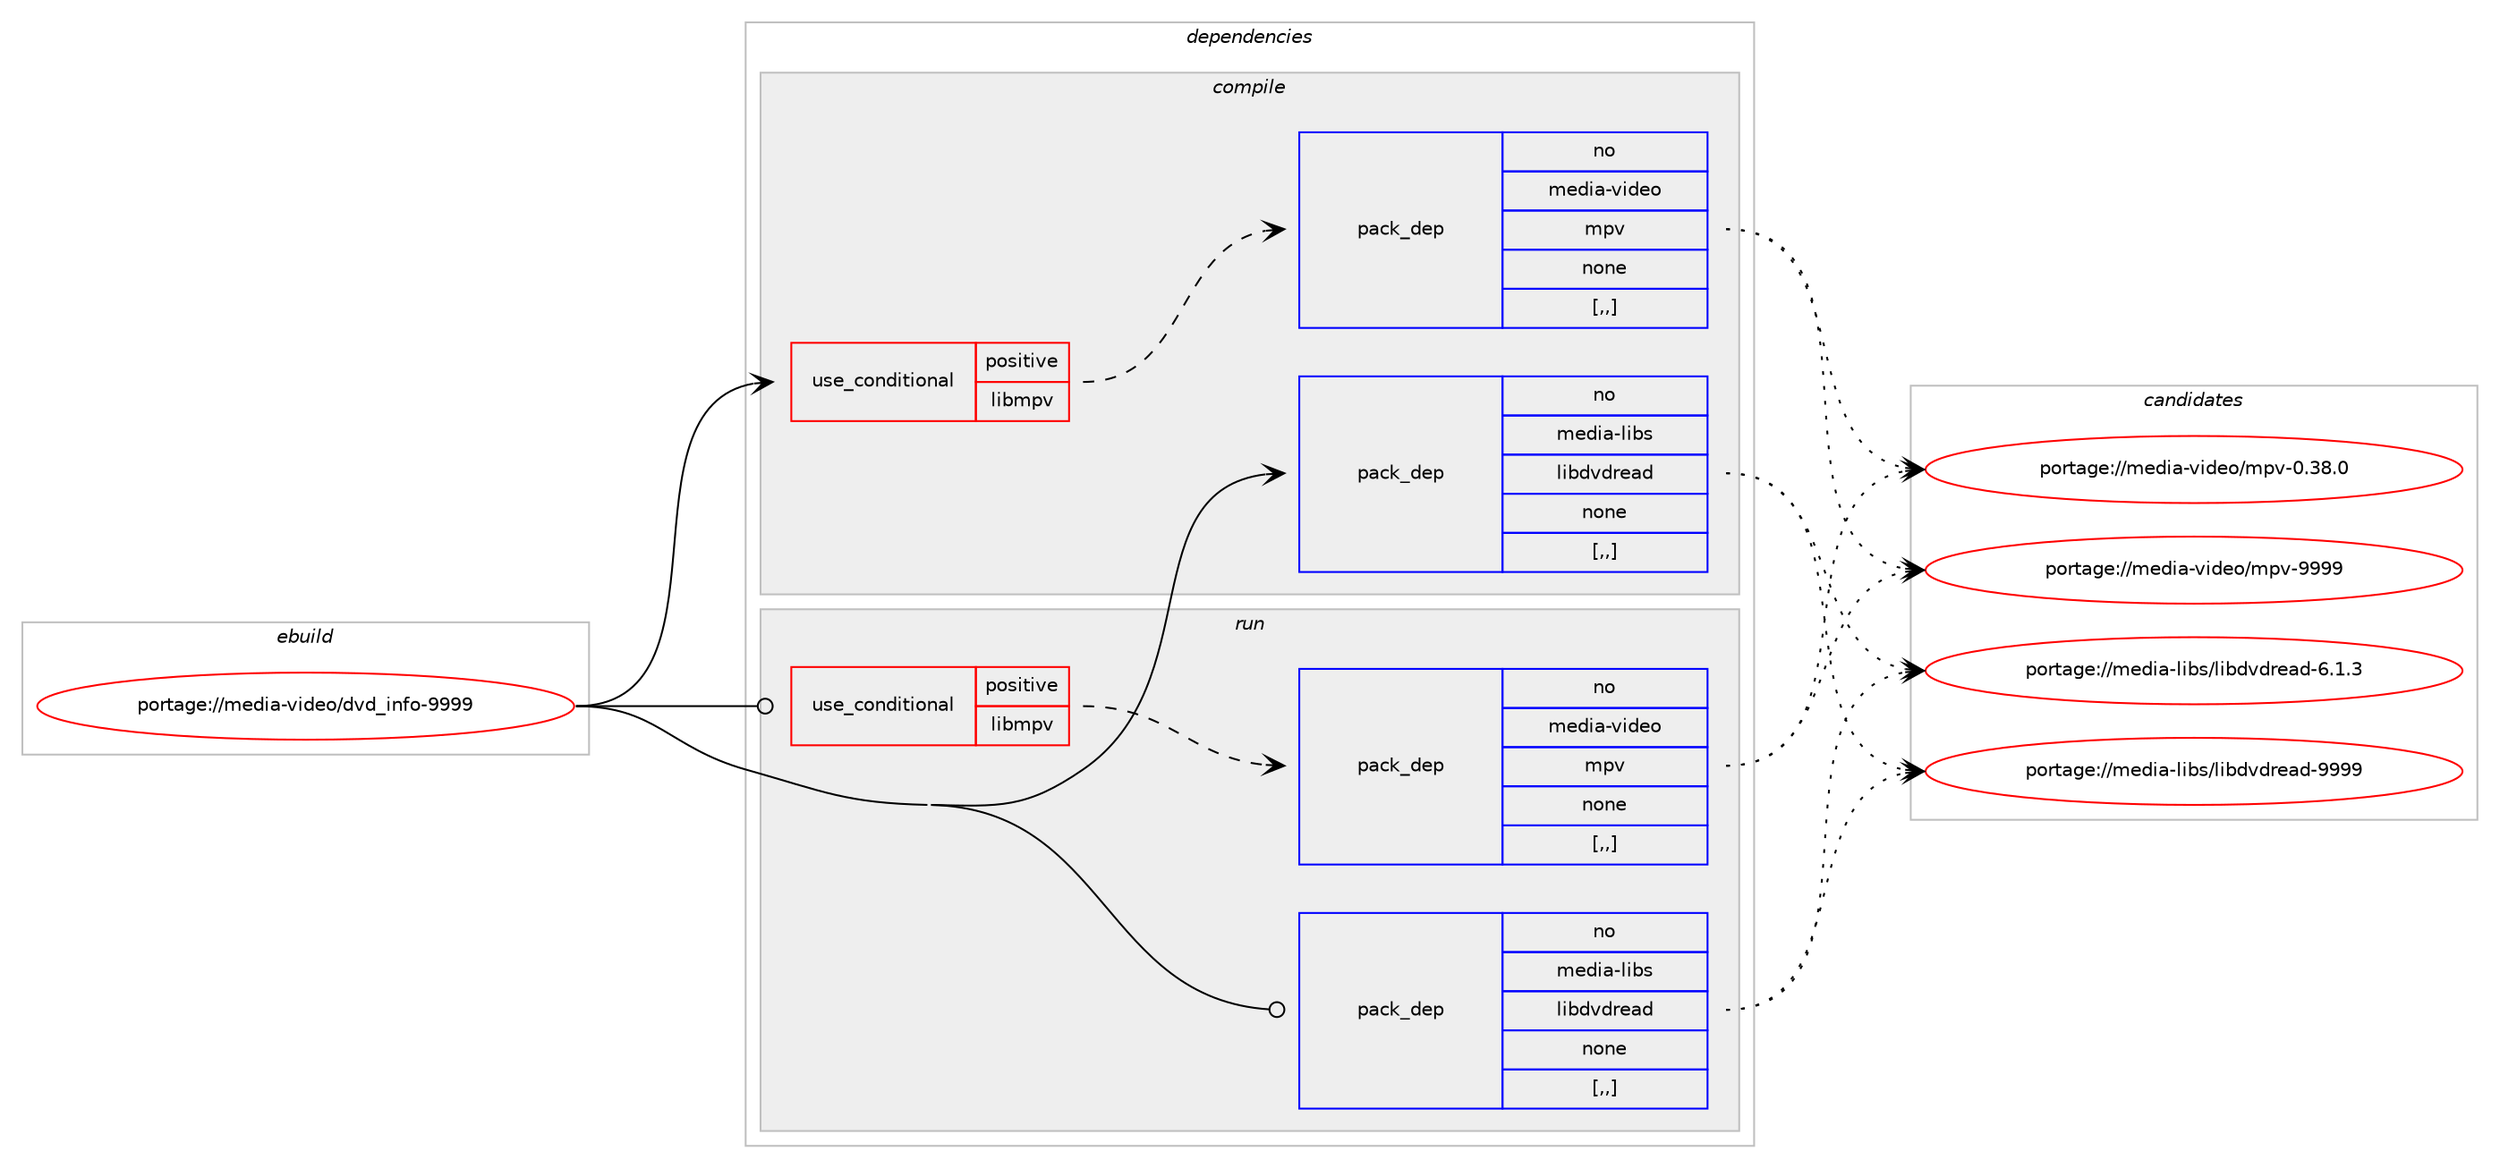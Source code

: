 digraph prolog {

# *************
# Graph options
# *************

newrank=true;
concentrate=true;
compound=true;
graph [rankdir=LR,fontname=Helvetica,fontsize=10,ranksep=1.5];#, ranksep=2.5, nodesep=0.2];
edge  [arrowhead=vee];
node  [fontname=Helvetica,fontsize=10];

# **********
# The ebuild
# **********

subgraph cluster_leftcol {
color=gray;
rank=same;
label=<<i>ebuild</i>>;
id [label="portage://media-video/dvd_info-9999", color=red, width=4, href="../media-video/dvd_info-9999.svg"];
}

# ****************
# The dependencies
# ****************

subgraph cluster_midcol {
color=gray;
label=<<i>dependencies</i>>;
subgraph cluster_compile {
fillcolor="#eeeeee";
style=filled;
label=<<i>compile</i>>;
subgraph cond80904 {
dependency318496 [label=<<TABLE BORDER="0" CELLBORDER="1" CELLSPACING="0" CELLPADDING="4"><TR><TD ROWSPAN="3" CELLPADDING="10">use_conditional</TD></TR><TR><TD>positive</TD></TR><TR><TD>libmpv</TD></TR></TABLE>>, shape=none, color=red];
subgraph pack235132 {
dependency318497 [label=<<TABLE BORDER="0" CELLBORDER="1" CELLSPACING="0" CELLPADDING="4" WIDTH="220"><TR><TD ROWSPAN="6" CELLPADDING="30">pack_dep</TD></TR><TR><TD WIDTH="110">no</TD></TR><TR><TD>media-video</TD></TR><TR><TD>mpv</TD></TR><TR><TD>none</TD></TR><TR><TD>[,,]</TD></TR></TABLE>>, shape=none, color=blue];
}
dependency318496:e -> dependency318497:w [weight=20,style="dashed",arrowhead="vee"];
}
id:e -> dependency318496:w [weight=20,style="solid",arrowhead="vee"];
subgraph pack235133 {
dependency318498 [label=<<TABLE BORDER="0" CELLBORDER="1" CELLSPACING="0" CELLPADDING="4" WIDTH="220"><TR><TD ROWSPAN="6" CELLPADDING="30">pack_dep</TD></TR><TR><TD WIDTH="110">no</TD></TR><TR><TD>media-libs</TD></TR><TR><TD>libdvdread</TD></TR><TR><TD>none</TD></TR><TR><TD>[,,]</TD></TR></TABLE>>, shape=none, color=blue];
}
id:e -> dependency318498:w [weight=20,style="solid",arrowhead="vee"];
}
subgraph cluster_compileandrun {
fillcolor="#eeeeee";
style=filled;
label=<<i>compile and run</i>>;
}
subgraph cluster_run {
fillcolor="#eeeeee";
style=filled;
label=<<i>run</i>>;
subgraph cond80905 {
dependency318499 [label=<<TABLE BORDER="0" CELLBORDER="1" CELLSPACING="0" CELLPADDING="4"><TR><TD ROWSPAN="3" CELLPADDING="10">use_conditional</TD></TR><TR><TD>positive</TD></TR><TR><TD>libmpv</TD></TR></TABLE>>, shape=none, color=red];
subgraph pack235134 {
dependency318500 [label=<<TABLE BORDER="0" CELLBORDER="1" CELLSPACING="0" CELLPADDING="4" WIDTH="220"><TR><TD ROWSPAN="6" CELLPADDING="30">pack_dep</TD></TR><TR><TD WIDTH="110">no</TD></TR><TR><TD>media-video</TD></TR><TR><TD>mpv</TD></TR><TR><TD>none</TD></TR><TR><TD>[,,]</TD></TR></TABLE>>, shape=none, color=blue];
}
dependency318499:e -> dependency318500:w [weight=20,style="dashed",arrowhead="vee"];
}
id:e -> dependency318499:w [weight=20,style="solid",arrowhead="odot"];
subgraph pack235135 {
dependency318501 [label=<<TABLE BORDER="0" CELLBORDER="1" CELLSPACING="0" CELLPADDING="4" WIDTH="220"><TR><TD ROWSPAN="6" CELLPADDING="30">pack_dep</TD></TR><TR><TD WIDTH="110">no</TD></TR><TR><TD>media-libs</TD></TR><TR><TD>libdvdread</TD></TR><TR><TD>none</TD></TR><TR><TD>[,,]</TD></TR></TABLE>>, shape=none, color=blue];
}
id:e -> dependency318501:w [weight=20,style="solid",arrowhead="odot"];
}
}

# **************
# The candidates
# **************

subgraph cluster_choices {
rank=same;
color=gray;
label=<<i>candidates</i>>;

subgraph choice235132 {
color=black;
nodesep=1;
choice10910110010597451181051001011114710911211845484651564648 [label="portage://media-video/mpv-0.38.0", color=red, width=4,href="../media-video/mpv-0.38.0.svg"];
choice1091011001059745118105100101111471091121184557575757 [label="portage://media-video/mpv-9999", color=red, width=4,href="../media-video/mpv-9999.svg"];
dependency318497:e -> choice10910110010597451181051001011114710911211845484651564648:w [style=dotted,weight="100"];
dependency318497:e -> choice1091011001059745118105100101111471091121184557575757:w [style=dotted,weight="100"];
}
subgraph choice235133 {
color=black;
nodesep=1;
choice109101100105974510810598115471081059810011810011410197100455446494651 [label="portage://media-libs/libdvdread-6.1.3", color=red, width=4,href="../media-libs/libdvdread-6.1.3.svg"];
choice1091011001059745108105981154710810598100118100114101971004557575757 [label="portage://media-libs/libdvdread-9999", color=red, width=4,href="../media-libs/libdvdread-9999.svg"];
dependency318498:e -> choice109101100105974510810598115471081059810011810011410197100455446494651:w [style=dotted,weight="100"];
dependency318498:e -> choice1091011001059745108105981154710810598100118100114101971004557575757:w [style=dotted,weight="100"];
}
subgraph choice235134 {
color=black;
nodesep=1;
choice10910110010597451181051001011114710911211845484651564648 [label="portage://media-video/mpv-0.38.0", color=red, width=4,href="../media-video/mpv-0.38.0.svg"];
choice1091011001059745118105100101111471091121184557575757 [label="portage://media-video/mpv-9999", color=red, width=4,href="../media-video/mpv-9999.svg"];
dependency318500:e -> choice10910110010597451181051001011114710911211845484651564648:w [style=dotted,weight="100"];
dependency318500:e -> choice1091011001059745118105100101111471091121184557575757:w [style=dotted,weight="100"];
}
subgraph choice235135 {
color=black;
nodesep=1;
choice109101100105974510810598115471081059810011810011410197100455446494651 [label="portage://media-libs/libdvdread-6.1.3", color=red, width=4,href="../media-libs/libdvdread-6.1.3.svg"];
choice1091011001059745108105981154710810598100118100114101971004557575757 [label="portage://media-libs/libdvdread-9999", color=red, width=4,href="../media-libs/libdvdread-9999.svg"];
dependency318501:e -> choice109101100105974510810598115471081059810011810011410197100455446494651:w [style=dotted,weight="100"];
dependency318501:e -> choice1091011001059745108105981154710810598100118100114101971004557575757:w [style=dotted,weight="100"];
}
}

}
